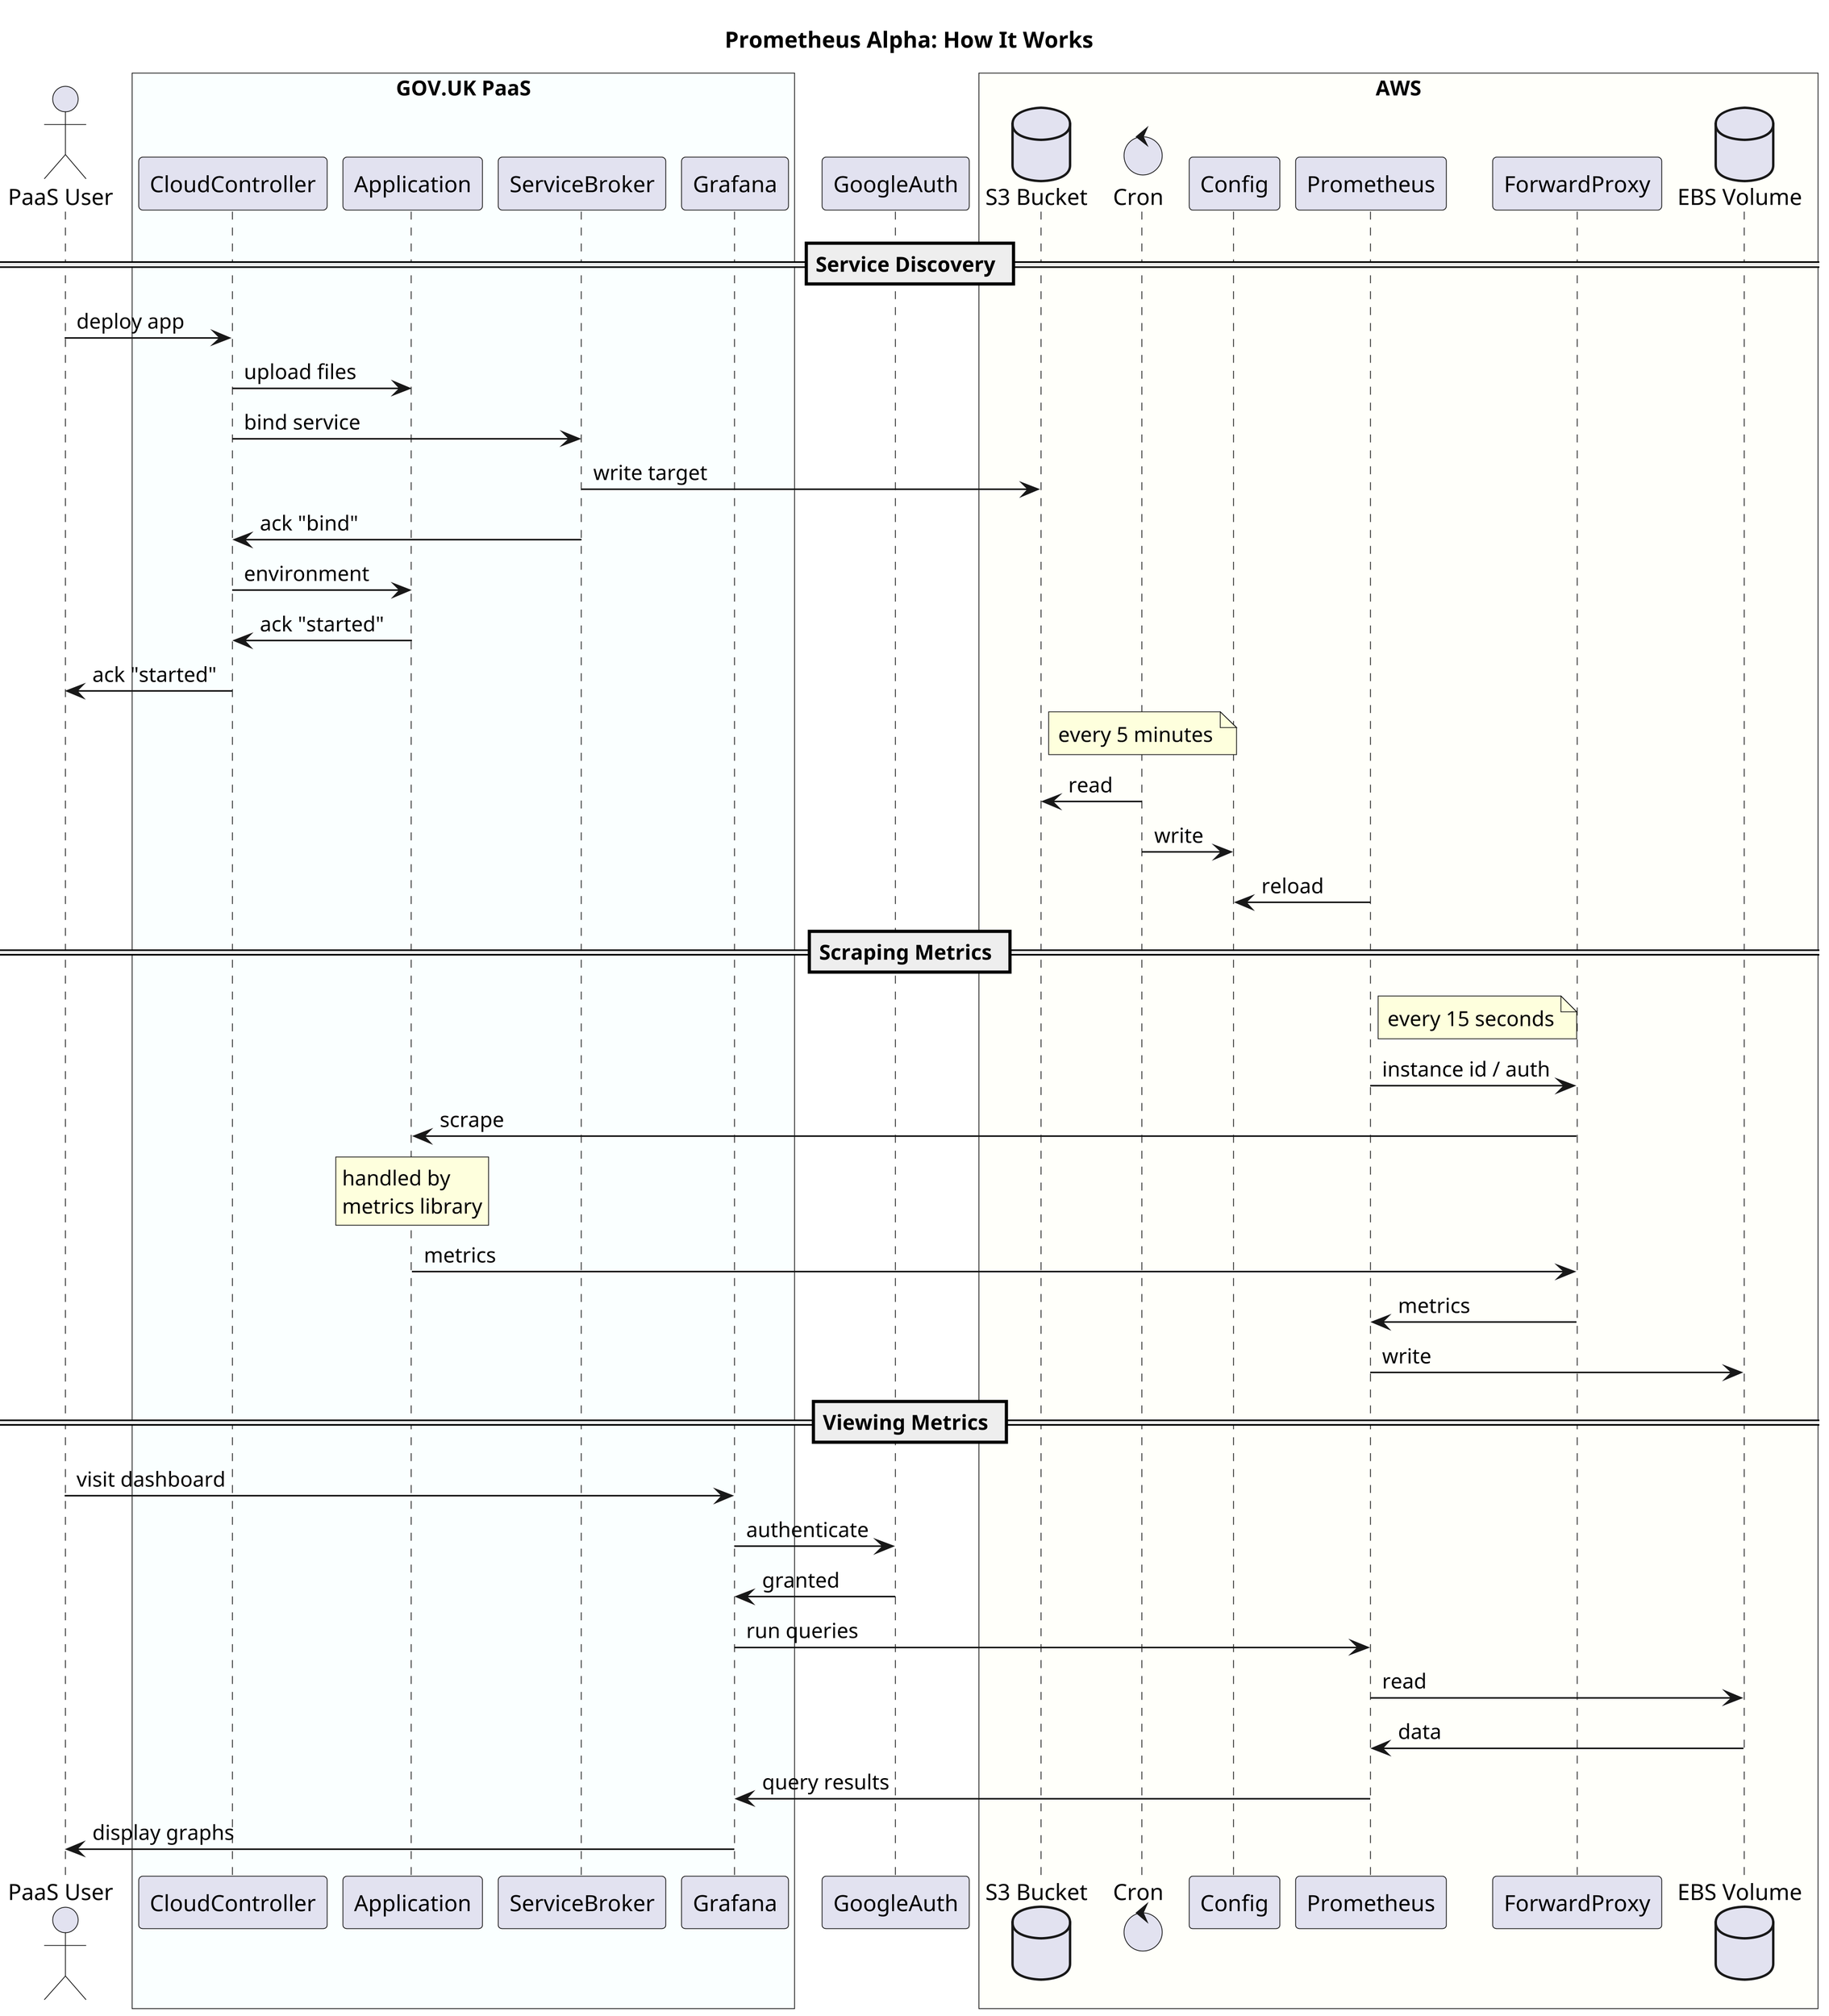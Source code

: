 @startuml

skinparam dpi 300

title Prometheus Alpha: How It Works

== Service Discovery ==

actor user as "PaaS User"

box "GOV.UK PaaS" #faffff
    participant controller as "CloudController"
    participant app as "Application"
    participant broker as "ServiceBroker"
    participant grafana as "Grafana"
end box

participant google as "GoogleAuth"

box "AWS" #fffffa
    database bucket as "S3 Bucket"
    control cron as "Cron"
    participant config as "Config"
    participant prometheus as "Prometheus"
    participant proxy as "ForwardProxy"
    database volume as "EBS Volume"
end box

user -> controller : deploy app
controller -> app : upload files
controller -> broker : bind service
broker -> bucket : write target
broker -> controller : ack "bind"
controller -> app : environment
app -> controller : ack "started"
controller -> user : ack "started"
note over cron : every 5 minutes
cron -> bucket : read
cron -> config : write
prometheus -> config : reload

== Scraping Metrics ==

note right of prometheus : every 15 seconds
prometheus -> proxy : instance id / auth
proxy -> app : scrape
rnote over app
    handled by
    metrics library
endrnote
app -> proxy : metrics
proxy -> prometheus : metrics
prometheus -> volume : write

== Viewing Metrics ==

user -> grafana : visit dashboard
grafana -> google : authenticate
google -> grafana : granted
grafana -> prometheus : run queries
prometheus -> volume : read
volume -> prometheus : data
prometheus -> grafana : query results
grafana -> user : display graphs

@enduml
